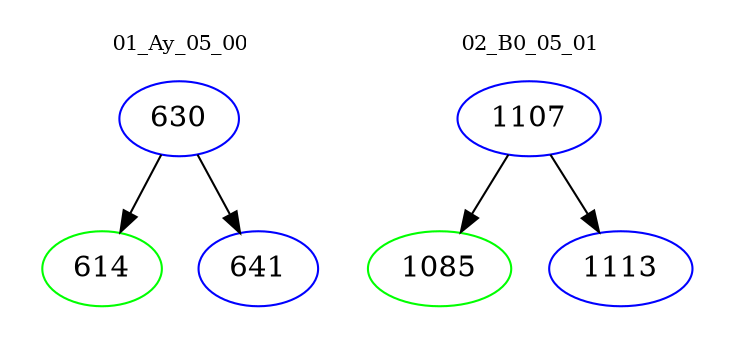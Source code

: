 digraph{
subgraph cluster_0 {
color = white
label = "01_Ay_05_00";
fontsize=10;
T0_630 [label="630", color="blue"]
T0_630 -> T0_614 [color="black"]
T0_614 [label="614", color="green"]
T0_630 -> T0_641 [color="black"]
T0_641 [label="641", color="blue"]
}
subgraph cluster_1 {
color = white
label = "02_B0_05_01";
fontsize=10;
T1_1107 [label="1107", color="blue"]
T1_1107 -> T1_1085 [color="black"]
T1_1085 [label="1085", color="green"]
T1_1107 -> T1_1113 [color="black"]
T1_1113 [label="1113", color="blue"]
}
}
